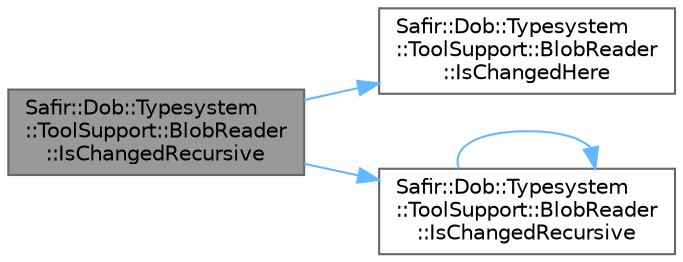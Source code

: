 digraph "Safir::Dob::Typesystem::ToolSupport::BlobReader::IsChangedRecursive"
{
 // LATEX_PDF_SIZE
  bgcolor="transparent";
  edge [fontname=Helvetica,fontsize=10,labelfontname=Helvetica,labelfontsize=10];
  node [fontname=Helvetica,fontsize=10,shape=box,height=0.2,width=0.4];
  rankdir="LR";
  Node1 [label="Safir::Dob::Typesystem\l::ToolSupport::BlobReader\l::IsChangedRecursive",height=0.2,width=0.4,color="gray40", fillcolor="grey60", style="filled", fontcolor="black",tooltip="Check change flag on a member, recursively."];
  Node1 -> Node2 [color="steelblue1",style="solid"];
  Node2 [label="Safir::Dob::Typesystem\l::ToolSupport::BlobReader\l::IsChangedHere",height=0.2,width=0.4,color="grey40", fillcolor="white", style="filled",URL="$a01559.html#aebb4de799e757879379a71c44351611b",tooltip="Check change flag on a member (non-recursively)"];
  Node1 -> Node3 [color="steelblue1",style="solid"];
  Node3 [label="Safir::Dob::Typesystem\l::ToolSupport::BlobReader\l::IsChangedRecursive",height=0.2,width=0.4,color="grey40", fillcolor="white", style="filled",URL="$a01559.html#acc9d9df3988f97326a5ae15d34312a84",tooltip="Check change flags on all members, recursively."];
  Node3 -> Node3 [color="steelblue1",style="solid"];
}
